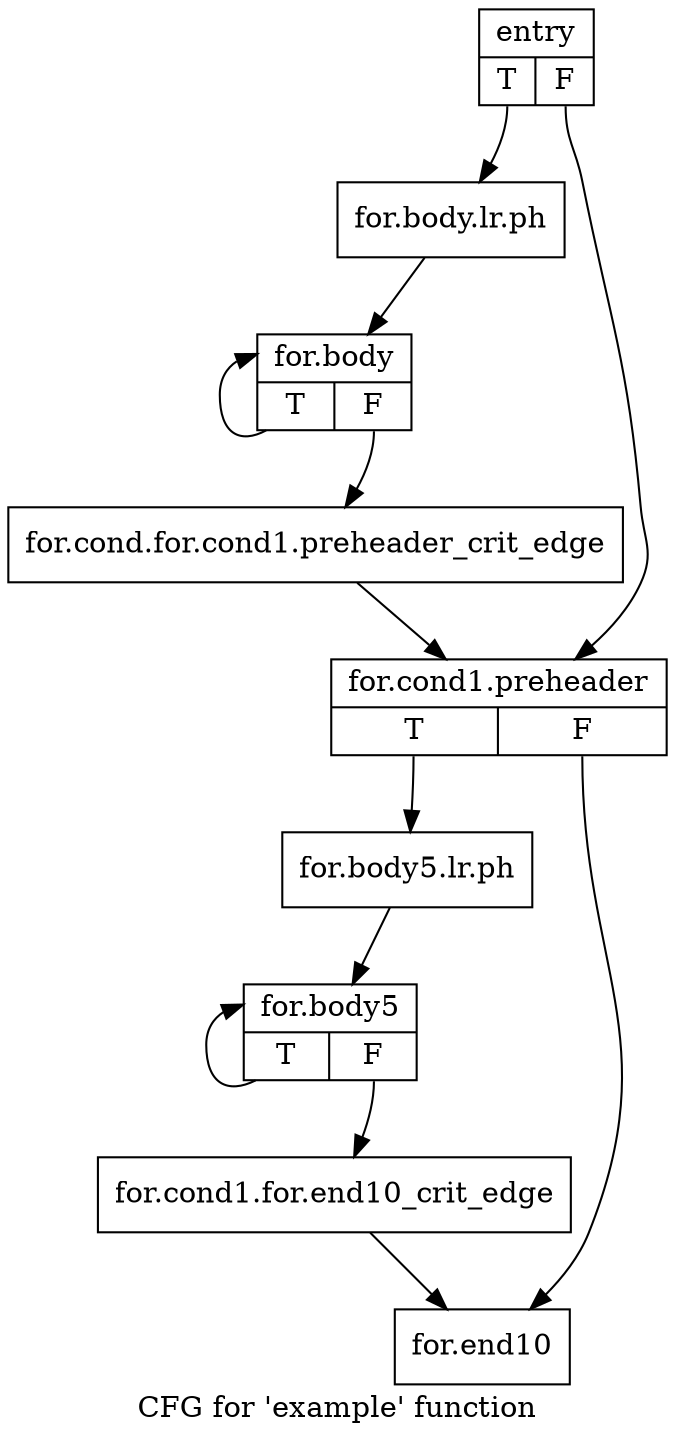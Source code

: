 digraph "CFG for 'example' function" {
	label="CFG for 'example' function";

	Node0x7fb53ac2a720 [shape=record,label="{entry|{<s0>T|<s1>F}}"];
	Node0x7fb53ac2a720:s0 -> Node0x7fb53ac300b0;
	Node0x7fb53ac2a720:s1 -> Node0x7fb53ac2ab00;
	Node0x7fb53ac300b0 [shape=record,label="{for.body.lr.ph}"];
	Node0x7fb53ac300b0 -> Node0x7fb53ac2a900;
	Node0x7fb53ac2ffb0 [shape=record,label="{for.cond.for.cond1.preheader_crit_edge}"];
	Node0x7fb53ac2ffb0 -> Node0x7fb53ac2ab00;
	Node0x7fb53ac2ab00 [shape=record,label="{for.cond1.preheader|{<s0>T|<s1>F}}"];
	Node0x7fb53ac2ab00:s0 -> Node0x7fb53ac35500;
	Node0x7fb53ac2ab00:s1 -> Node0x7fb53ac2b390;
	Node0x7fb53ac35500 [shape=record,label="{for.body5.lr.ph}"];
	Node0x7fb53ac35500 -> Node0x7fb53ac2b000;
	Node0x7fb53ac2a900 [shape=record,label="{for.body|{<s0>T|<s1>F}}"];
	Node0x7fb53ac2a900:s0 -> Node0x7fb53ac2a900;
	Node0x7fb53ac2a900:s1 -> Node0x7fb53ac2ffb0;
	Node0x7fb53ac2b000 [shape=record,label="{for.body5|{<s0>T|<s1>F}}"];
	Node0x7fb53ac2b000:s0 -> Node0x7fb53ac2b000;
	Node0x7fb53ac2b000:s1 -> Node0x7fb53ac35540;
	Node0x7fb53ac35540 [shape=record,label="{for.cond1.for.end10_crit_edge}"];
	Node0x7fb53ac35540 -> Node0x7fb53ac2b390;
	Node0x7fb53ac2b390 [shape=record,label="{for.end10}"];
}
